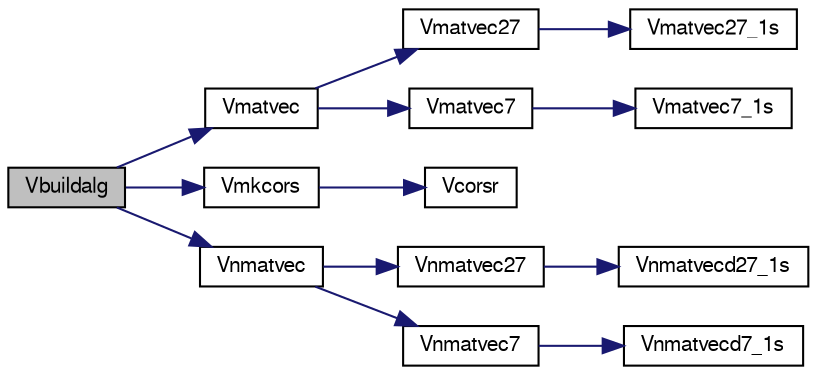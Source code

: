 digraph G
{
  edge [fontname="FreeSans",fontsize="10",labelfontname="FreeSans",labelfontsize="10"];
  node [fontname="FreeSans",fontsize="10",shape=record];
  rankdir=LR;
  Node1 [label="Vbuildalg",height=0.2,width=0.4,color="black", fillcolor="grey75", style="filled" fontcolor="black"];
  Node1 -> Node2 [color="midnightblue",fontsize="10",style="solid",fontname="FreeSans"];
  Node2 [label="Vmatvec",height=0.2,width=0.4,color="black", fillcolor="white", style="filled",URL="$group___p_m_g_c.html#ga3550f412c9793915998671c2c0b8df4f",tooltip="Matrix-vector multiplication routines."];
  Node2 -> Node3 [color="midnightblue",fontsize="10",style="solid",fontname="FreeSans"];
  Node3 [label="Vmatvec27",height=0.2,width=0.4,color="black", fillcolor="white", style="filled",URL="$matvecd_8c.html#aa1dd27fe99292c3b0e64560795980579"];
  Node3 -> Node4 [color="midnightblue",fontsize="10",style="solid",fontname="FreeSans"];
  Node4 [label="Vmatvec27_1s",height=0.2,width=0.4,color="black", fillcolor="white", style="filled",URL="$matvecd_8c.html#aaaa17b9361384eeed8488039a492c9e2"];
  Node2 -> Node5 [color="midnightblue",fontsize="10",style="solid",fontname="FreeSans"];
  Node5 [label="Vmatvec7",height=0.2,width=0.4,color="black", fillcolor="white", style="filled",URL="$matvecd_8c.html#a03c4d05974cf672d82e2bc37b3b55444"];
  Node5 -> Node6 [color="midnightblue",fontsize="10",style="solid",fontname="FreeSans"];
  Node6 [label="Vmatvec7_1s",height=0.2,width=0.4,color="black", fillcolor="white", style="filled",URL="$matvecd_8c.html#a7cdea00c982b9b4ef1e9de29f92045fb"];
  Node1 -> Node7 [color="midnightblue",fontsize="10",style="solid",fontname="FreeSans"];
  Node7 [label="Vmkcors",height=0.2,width=0.4,color="black", fillcolor="white", style="filled",URL="$mgsubd_8c.html#a991b3b9403010f02c64fcb2fedf7dd0a",tooltip="Coarsen a grid Compute the number of grid points in the coarser grid, given the number of grid points..."];
  Node7 -> Node8 [color="midnightblue",fontsize="10",style="solid",fontname="FreeSans"];
  Node8 [label="Vcorsr",height=0.2,width=0.4,color="black", fillcolor="white", style="filled",URL="$mgsubd_8c.html#ad3ea2f62646e015feb883b784f747b44",tooltip="Coarsen a grid Compute the number of grid points in the coarser grid, given the number of grid points..."];
  Node1 -> Node9 [color="midnightblue",fontsize="10",style="solid",fontname="FreeSans"];
  Node9 [label="Vnmatvec",height=0.2,width=0.4,color="black", fillcolor="white", style="filled",URL="$matvecd_8c.html#afbd34b881d565b9bba4cf515e55519c8",tooltip="Break the matrix data-structure into diagonals and then call the matrix-vector routine."];
  Node9 -> Node10 [color="midnightblue",fontsize="10",style="solid",fontname="FreeSans"];
  Node10 [label="Vnmatvec27",height=0.2,width=0.4,color="black", fillcolor="white", style="filled",URL="$matvecd_8c.html#a55f83d51e88bd051d28613a1f06310be"];
  Node10 -> Node11 [color="midnightblue",fontsize="10",style="solid",fontname="FreeSans"];
  Node11 [label="Vnmatvecd27_1s",height=0.2,width=0.4,color="black", fillcolor="white", style="filled",URL="$matvecd_8c.html#a41afe26c1505f6b69c1cb0763968c970"];
  Node9 -> Node12 [color="midnightblue",fontsize="10",style="solid",fontname="FreeSans"];
  Node12 [label="Vnmatvec7",height=0.2,width=0.4,color="black", fillcolor="white", style="filled",URL="$matvecd_8c.html#a06046e8e64dec9012844b74c4243a1aa"];
  Node12 -> Node13 [color="midnightblue",fontsize="10",style="solid",fontname="FreeSans"];
  Node13 [label="Vnmatvecd7_1s",height=0.2,width=0.4,color="black", fillcolor="white", style="filled",URL="$matvecd_8c.html#ad5a0f4c2ae6950c0bf9d13cfa25ec005"];
}

